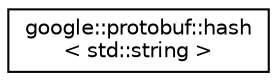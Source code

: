 digraph "类继承关系图"
{
 // LATEX_PDF_SIZE
  edge [fontname="Helvetica",fontsize="10",labelfontname="Helvetica",labelfontsize="10"];
  node [fontname="Helvetica",fontsize="10",shape=record];
  rankdir="LR";
  Node0 [label="google::protobuf::hash\l\< std::string \>",height=0.2,width=0.4,color="black", fillcolor="white", style="filled",URL="$structgoogle_1_1protobuf_1_1hash_3_01std_1_1string_01_4.html",tooltip=" "];
}
